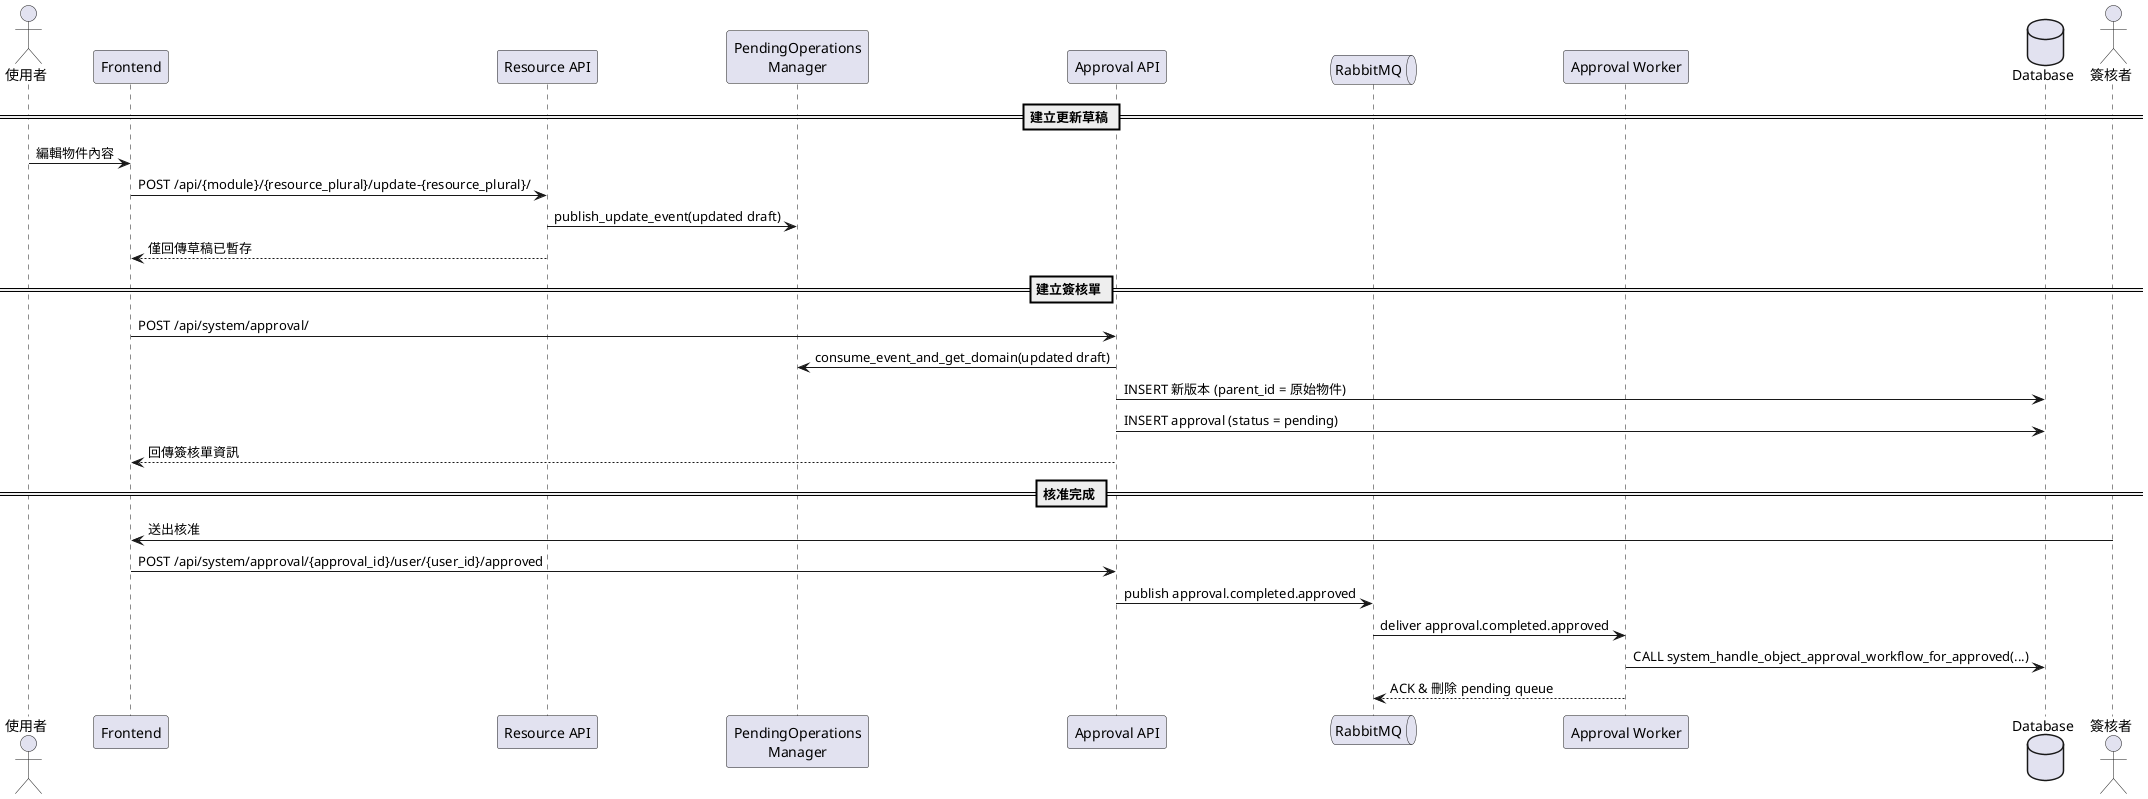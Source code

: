 @startuml
actor User as "使用者"
participant Frontend
participant "Resource API" as ResourceAPI
participant "PendingOperations\nManager" as POM
participant "Approval API" as ApprovalAPI
queue "RabbitMQ" as MQ
participant "Approval Worker" as Worker
database Database

== 建立更新草稿 ==
User -> Frontend: 編輯物件內容
Frontend -> ResourceAPI: POST /api/{module}/{resource_plural}/update-{resource_plural}/
ResourceAPI -> POM: publish_update_event(updated draft)
ResourceAPI --> Frontend: 僅回傳草稿已暫存

== 建立簽核單 ==
Frontend -> ApprovalAPI: POST /api/system/approval/
ApprovalAPI -> POM: consume_event_and_get_domain(updated draft)
ApprovalAPI -> Database: INSERT 新版本 (parent_id = 原始物件)
ApprovalAPI -> Database: INSERT approval (status = pending)
ApprovalAPI --> Frontend: 回傳簽核單資訊

== 核准完成 ==
actor Signer as "簽核者"
Signer -> Frontend: 送出核准
Frontend -> ApprovalAPI: POST /api/system/approval/{approval_id}/user/{user_id}/approved
ApprovalAPI -> MQ: publish approval.completed.approved

MQ -> Worker: deliver approval.completed.approved
Worker -> Database: CALL system_handle_object_approval_workflow_for_approved(...)
Worker --> MQ: ACK & 刪除 pending queue

@enduml
